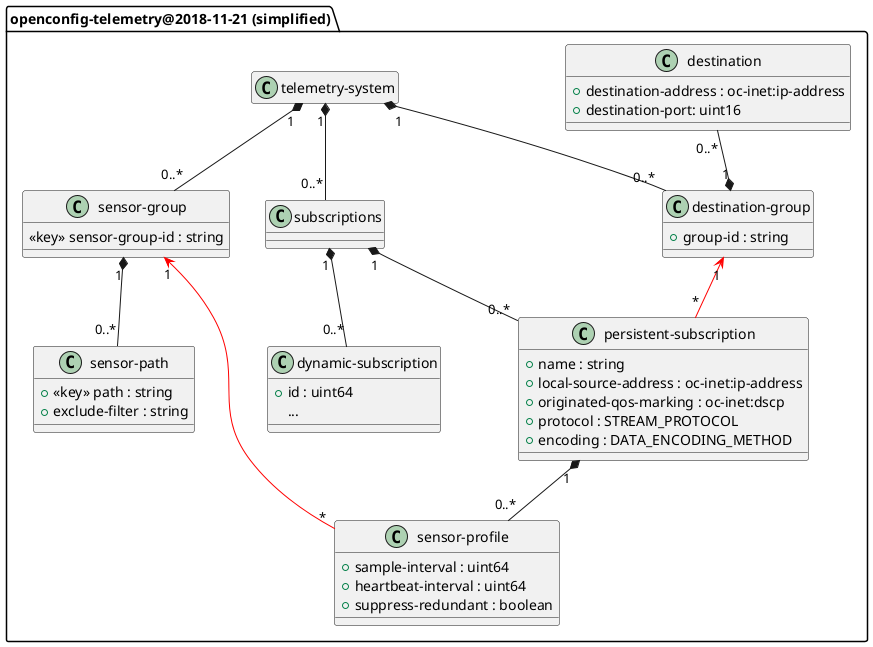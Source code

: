 @startuml
  
  package "openconfig-telemetry@2018-11-21 (simplified)" {
    class "telemetry-system" as telsys
    hide telsys members
  
    together {
      class "sensor-group" as sensgrp {
       <<key>> sensor-group-id : string
      }
      class hidden1
      class "destination-group" as destgrp {
        +group-id : string
      }
      class hidden2
      class "subscriptions" as subs
      ' hide subs members
      hide hidden1
      hide hidden2
      hidden2 -[hidden]right- destgrp
    }
    class "sensor-path" as sensgrp_pth {
      +<<key>> path : string
      +exclude-filter : string
    }
  
    class "persistent-subscription" as p_sub {
      +name : string
      +local-source-address : oc-inet:ip-address
      +originated-qos-marking : oc-inet:dscp
      +protocol : STREAM_PROTOCOL
      +encoding : DATA_ENCODING_METHOD
    }
    class "dynamic-subscription" as d_sub {
      +id : uint64
      ...
    } 
    class "sensor-profile" as p_sub_sens_prf {
      +sample-interval : uint64
      +heartbeat-interval : uint64
      +suppress-redundant : boolean
    }
    class "destination" as destgrp_dest {
      +destination-address : oc-inet:ip-address 
      +destination-port: uint16 
    }
    /'
    class "destination-group" as p_sub_destgrp {
    }
    '/
    
    telsys "1" *-- "0..*" sensgrp
    telsys "1" *-- "0..*" destgrp
    telsys "1" *-- "0..*" subs
    
    sensgrp "1" *-- "0..*" sensgrp_pth 
  
    subs "1" *-- "0..*" p_sub
    subs "1" *-- "0..*" d_sub
     
    p_sub "1" *-- "0..*" p_sub_sens_prf
    p_sub_sens_prf "*" -up--> "1" sensgrp  #red
    
    
    destgrp "1" *-right- "0..*" destgrp_dest
    'p_sub "1" *-- "0..*" p_sub_destgrp
    p_sub "*" -> "1" destgrp #red 
    
    ' aux layout links
    destgrp_dest -[hidden]-- p_sub
    'p_sub_sens_prf -[hidden] p_sub_destgrp
  }
@enduml
